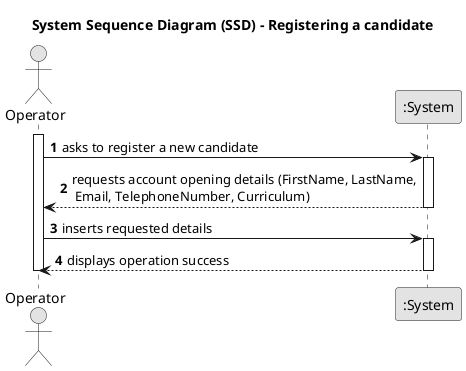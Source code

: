@startuml
skinparam monochrome true
skinparam packageStyle rectangle
skinparam shadowing false

title System Sequence Diagram (SSD) - Registering a candidate

autonumber

actor "Operator" as OPERATOR
participant ":System" as System

activate OPERATOR

    OPERATOR -> System : asks to register a new candidate
    activate System


       System --> OPERATOR : requests account opening details (FirstName, LastName,\n Email, TelephoneNumber, Curriculum)
    deactivate System

    OPERATOR -> System : inserts requested details
    activate System

        System --> OPERATOR : displays operation success
    deactivate System

deactivate OPERATOR

@enduml
